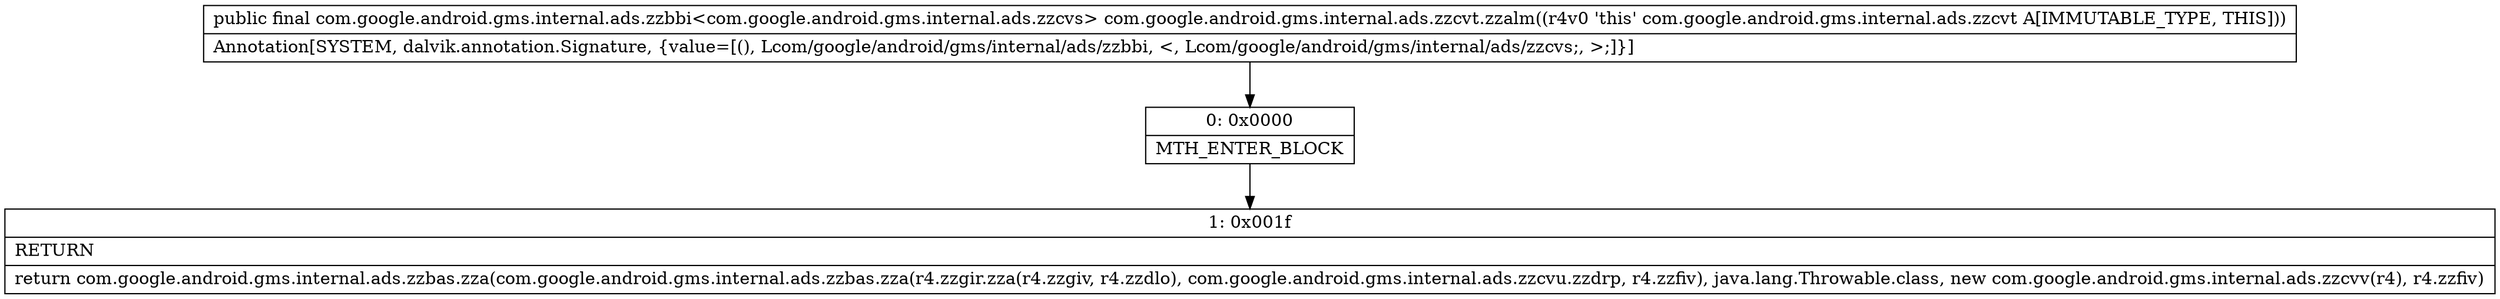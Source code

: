 digraph "CFG forcom.google.android.gms.internal.ads.zzcvt.zzalm()Lcom\/google\/android\/gms\/internal\/ads\/zzbbi;" {
Node_0 [shape=record,label="{0\:\ 0x0000|MTH_ENTER_BLOCK\l}"];
Node_1 [shape=record,label="{1\:\ 0x001f|RETURN\l|return com.google.android.gms.internal.ads.zzbas.zza(com.google.android.gms.internal.ads.zzbas.zza(r4.zzgir.zza(r4.zzgiv, r4.zzdlo), com.google.android.gms.internal.ads.zzcvu.zzdrp, r4.zzfiv), java.lang.Throwable.class, new com.google.android.gms.internal.ads.zzcvv(r4), r4.zzfiv)\l}"];
MethodNode[shape=record,label="{public final com.google.android.gms.internal.ads.zzbbi\<com.google.android.gms.internal.ads.zzcvs\> com.google.android.gms.internal.ads.zzcvt.zzalm((r4v0 'this' com.google.android.gms.internal.ads.zzcvt A[IMMUTABLE_TYPE, THIS]))  | Annotation[SYSTEM, dalvik.annotation.Signature, \{value=[(), Lcom\/google\/android\/gms\/internal\/ads\/zzbbi, \<, Lcom\/google\/android\/gms\/internal\/ads\/zzcvs;, \>;]\}]\l}"];
MethodNode -> Node_0;
Node_0 -> Node_1;
}

